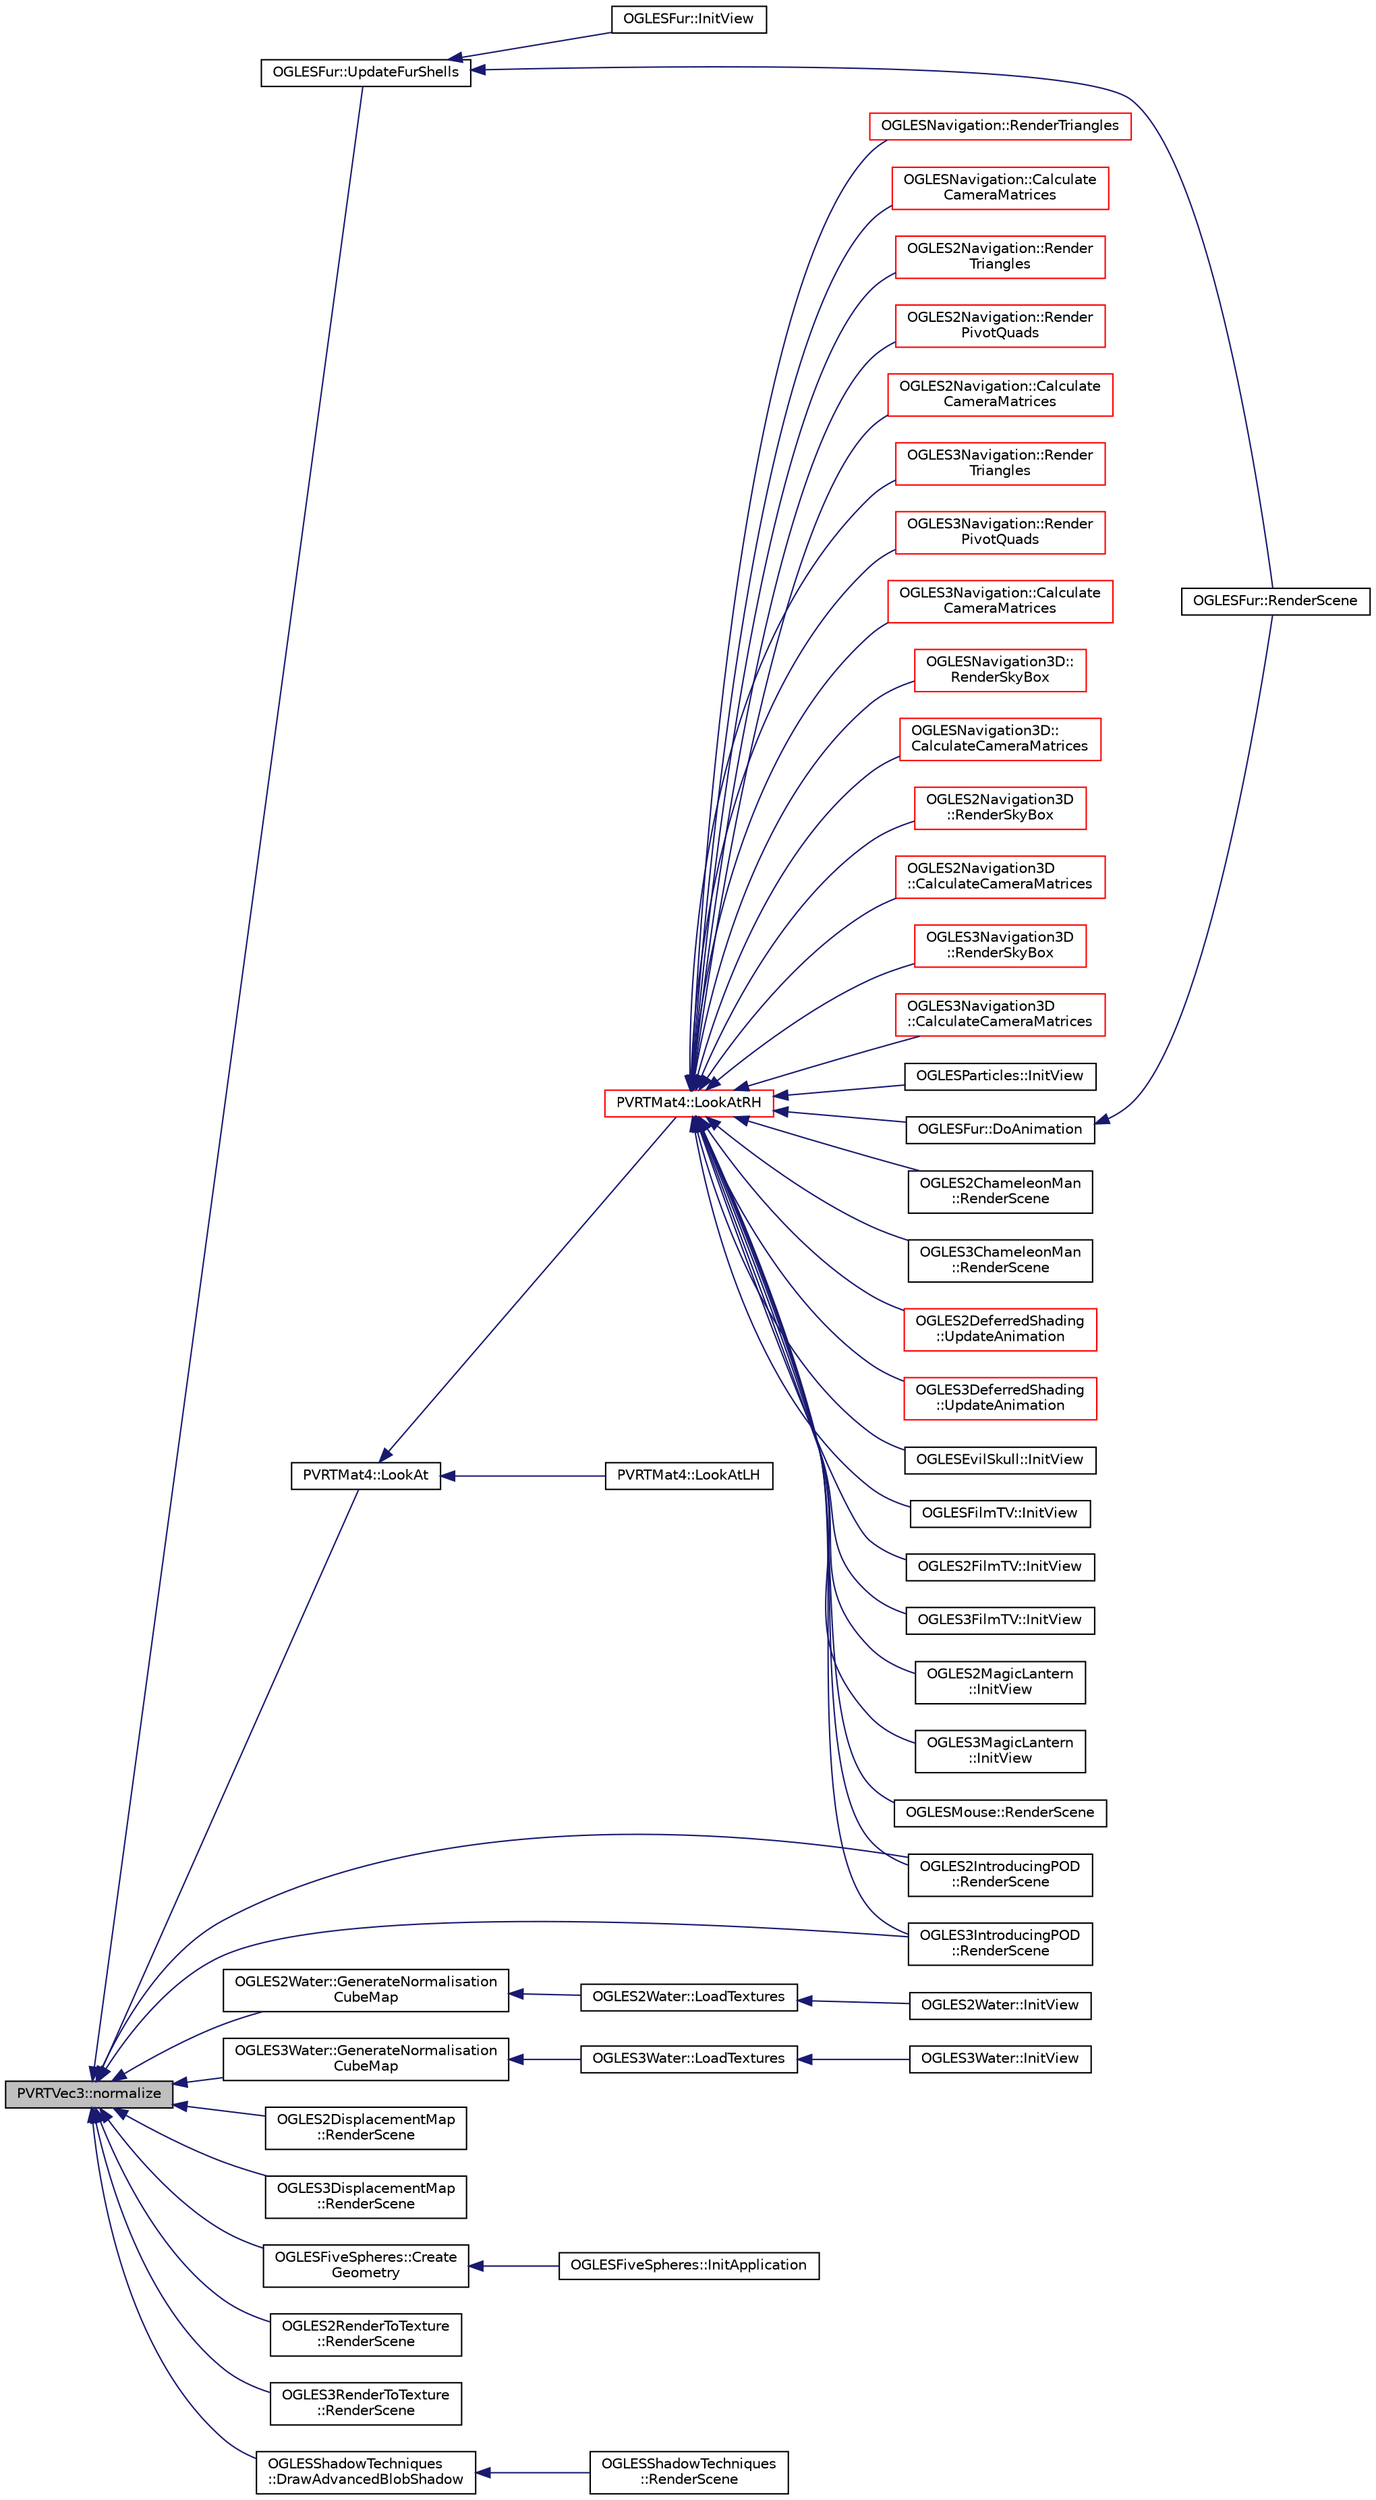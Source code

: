 digraph "PVRTVec3::normalize"
{
  edge [fontname="Helvetica",fontsize="10",labelfontname="Helvetica",labelfontsize="10"];
  node [fontname="Helvetica",fontsize="10",shape=record];
  rankdir="LR";
  Node1 [label="PVRTVec3::normalize",height=0.2,width=0.4,color="black", fillcolor="grey75", style="filled", fontcolor="black"];
  Node1 -> Node2 [dir="back",color="midnightblue",fontsize="10",style="solid",fontname="Helvetica"];
  Node2 [label="OGLESFur::UpdateFurShells",height=0.2,width=0.4,color="black", fillcolor="white", style="filled",URL="$class_o_g_l_e_s_fur.html#ad3d714cf662a206a39d9f081fe400438"];
  Node2 -> Node3 [dir="back",color="midnightblue",fontsize="10",style="solid",fontname="Helvetica"];
  Node3 [label="OGLESFur::InitView",height=0.2,width=0.4,color="black", fillcolor="white", style="filled",URL="$class_o_g_l_e_s_fur.html#a7e3bc3a4ebeb23a7553dbc4b50d25893"];
  Node2 -> Node4 [dir="back",color="midnightblue",fontsize="10",style="solid",fontname="Helvetica"];
  Node4 [label="OGLESFur::RenderScene",height=0.2,width=0.4,color="black", fillcolor="white", style="filled",URL="$class_o_g_l_e_s_fur.html#a48afd2a178887b797e9fc6a5948286d9"];
  Node1 -> Node5 [dir="back",color="midnightblue",fontsize="10",style="solid",fontname="Helvetica"];
  Node5 [label="OGLES2Water::GenerateNormalisation\lCubeMap",height=0.2,width=0.4,color="black", fillcolor="white", style="filled",URL="$class_o_g_l_e_s2_water.html#a047f8a1f813b317b9538b9b292f03caf"];
  Node5 -> Node6 [dir="back",color="midnightblue",fontsize="10",style="solid",fontname="Helvetica"];
  Node6 [label="OGLES2Water::LoadTextures",height=0.2,width=0.4,color="black", fillcolor="white", style="filled",URL="$class_o_g_l_e_s2_water.html#a6e62abc754164c41ac62d560cccc10fa"];
  Node6 -> Node7 [dir="back",color="midnightblue",fontsize="10",style="solid",fontname="Helvetica"];
  Node7 [label="OGLES2Water::InitView",height=0.2,width=0.4,color="black", fillcolor="white", style="filled",URL="$class_o_g_l_e_s2_water.html#a2da566592e1831ed3d9b4b2d0b400105"];
  Node1 -> Node8 [dir="back",color="midnightblue",fontsize="10",style="solid",fontname="Helvetica"];
  Node8 [label="OGLES3Water::GenerateNormalisation\lCubeMap",height=0.2,width=0.4,color="black", fillcolor="white", style="filled",URL="$class_o_g_l_e_s3_water.html#ac40713cf3212cd1fefc6373e3a57b3e4"];
  Node8 -> Node9 [dir="back",color="midnightblue",fontsize="10",style="solid",fontname="Helvetica"];
  Node9 [label="OGLES3Water::LoadTextures",height=0.2,width=0.4,color="black", fillcolor="white", style="filled",URL="$class_o_g_l_e_s3_water.html#a97b14e60c16a2d1175adf1549722e77b"];
  Node9 -> Node10 [dir="back",color="midnightblue",fontsize="10",style="solid",fontname="Helvetica"];
  Node10 [label="OGLES3Water::InitView",height=0.2,width=0.4,color="black", fillcolor="white", style="filled",URL="$class_o_g_l_e_s3_water.html#a25e025258e7aa9898269ba644ded3dd5"];
  Node1 -> Node11 [dir="back",color="midnightblue",fontsize="10",style="solid",fontname="Helvetica"];
  Node11 [label="OGLES2IntroducingPOD\l::RenderScene",height=0.2,width=0.4,color="black", fillcolor="white", style="filled",URL="$class_o_g_l_e_s2_introducing_p_o_d.html#aaba65154e5c3b890a80be26c0a3d3b42"];
  Node1 -> Node12 [dir="back",color="midnightblue",fontsize="10",style="solid",fontname="Helvetica"];
  Node12 [label="OGLES3IntroducingPOD\l::RenderScene",height=0.2,width=0.4,color="black", fillcolor="white", style="filled",URL="$class_o_g_l_e_s3_introducing_p_o_d.html#a7a23ded9eef171ef22f19791060fb87d"];
  Node1 -> Node13 [dir="back",color="midnightblue",fontsize="10",style="solid",fontname="Helvetica"];
  Node13 [label="OGLES2DisplacementMap\l::RenderScene",height=0.2,width=0.4,color="black", fillcolor="white", style="filled",URL="$class_o_g_l_e_s2_displacement_map.html#a32ad71c4b07fbc0bbbb802c14acd0c11"];
  Node1 -> Node14 [dir="back",color="midnightblue",fontsize="10",style="solid",fontname="Helvetica"];
  Node14 [label="OGLES3DisplacementMap\l::RenderScene",height=0.2,width=0.4,color="black", fillcolor="white", style="filled",URL="$class_o_g_l_e_s3_displacement_map.html#af2b5dede7fb0345dedfe1e3e87fbf7a7"];
  Node1 -> Node15 [dir="back",color="midnightblue",fontsize="10",style="solid",fontname="Helvetica"];
  Node15 [label="OGLESFiveSpheres::Create\lGeometry",height=0.2,width=0.4,color="black", fillcolor="white", style="filled",URL="$class_o_g_l_e_s_five_spheres.html#a0f24b7aaca535643c9a5b7e060ab99d8"];
  Node15 -> Node16 [dir="back",color="midnightblue",fontsize="10",style="solid",fontname="Helvetica"];
  Node16 [label="OGLESFiveSpheres::InitApplication",height=0.2,width=0.4,color="black", fillcolor="white", style="filled",URL="$class_o_g_l_e_s_five_spheres.html#a0e55cf988c50d8e740ba341b7a1fe708"];
  Node1 -> Node17 [dir="back",color="midnightblue",fontsize="10",style="solid",fontname="Helvetica"];
  Node17 [label="OGLES2RenderToTexture\l::RenderScene",height=0.2,width=0.4,color="black", fillcolor="white", style="filled",URL="$class_o_g_l_e_s2_render_to_texture.html#a62cd9e0f34be9eec8f8a7ad459e71582"];
  Node1 -> Node18 [dir="back",color="midnightblue",fontsize="10",style="solid",fontname="Helvetica"];
  Node18 [label="OGLES3RenderToTexture\l::RenderScene",height=0.2,width=0.4,color="black", fillcolor="white", style="filled",URL="$class_o_g_l_e_s3_render_to_texture.html#a4e1295869c4970d3afeae9fac0d41aa9"];
  Node1 -> Node19 [dir="back",color="midnightblue",fontsize="10",style="solid",fontname="Helvetica"];
  Node19 [label="OGLESShadowTechniques\l::DrawAdvancedBlobShadow",height=0.2,width=0.4,color="black", fillcolor="white", style="filled",URL="$class_o_g_l_e_s_shadow_techniques.html#abfdaa3e798a8f3844cf8326941dad8c8"];
  Node19 -> Node20 [dir="back",color="midnightblue",fontsize="10",style="solid",fontname="Helvetica"];
  Node20 [label="OGLESShadowTechniques\l::RenderScene",height=0.2,width=0.4,color="black", fillcolor="white", style="filled",URL="$class_o_g_l_e_s_shadow_techniques.html#aec061fb774765373606c7208c0bbaaac"];
  Node1 -> Node21 [dir="back",color="midnightblue",fontsize="10",style="solid",fontname="Helvetica"];
  Node21 [label="PVRTMat4::LookAt",height=0.2,width=0.4,color="black", fillcolor="white", style="filled",URL="$struct_p_v_r_t_mat4.html#a499e05ac090b56a6c9478b254d68cab5",tooltip="Create a look-at view matrix. "];
  Node21 -> Node22 [dir="back",color="midnightblue",fontsize="10",style="solid",fontname="Helvetica"];
  Node22 [label="PVRTMat4::LookAtRH",height=0.2,width=0.4,color="red", fillcolor="white", style="filled",URL="$struct_p_v_r_t_mat4.html#a2c91f861b78d38e0f9ea3c6728a0b03a",tooltip="Create a look-at view matrix for a right hand coordinate system. "];
  Node22 -> Node23 [dir="back",color="midnightblue",fontsize="10",style="solid",fontname="Helvetica"];
  Node23 [label="OGLES2ChameleonMan\l::RenderScene",height=0.2,width=0.4,color="black", fillcolor="white", style="filled",URL="$class_o_g_l_e_s2_chameleon_man.html#a4e2c16c18f3f2292ac404284ba3defb8"];
  Node22 -> Node24 [dir="back",color="midnightblue",fontsize="10",style="solid",fontname="Helvetica"];
  Node24 [label="OGLES3ChameleonMan\l::RenderScene",height=0.2,width=0.4,color="black", fillcolor="white", style="filled",URL="$class_o_g_l_e_s3_chameleon_man.html#a1dd55c368e019d3d6c95eb30070182d6"];
  Node22 -> Node25 [dir="back",color="midnightblue",fontsize="10",style="solid",fontname="Helvetica"];
  Node25 [label="OGLES2DeferredShading\l::UpdateAnimation",height=0.2,width=0.4,color="red", fillcolor="white", style="filled",URL="$class_o_g_l_e_s2_deferred_shading.html#a36c1da6295be7e3ae1c0e878a101cf2d"];
  Node22 -> Node26 [dir="back",color="midnightblue",fontsize="10",style="solid",fontname="Helvetica"];
  Node26 [label="OGLES3DeferredShading\l::UpdateAnimation",height=0.2,width=0.4,color="red", fillcolor="white", style="filled",URL="$class_o_g_l_e_s3_deferred_shading.html#af37bbf48a2d9bd594354f6f15efbb728"];
  Node22 -> Node27 [dir="back",color="midnightblue",fontsize="10",style="solid",fontname="Helvetica"];
  Node27 [label="OGLESEvilSkull::InitView",height=0.2,width=0.4,color="black", fillcolor="white", style="filled",URL="$class_o_g_l_e_s_evil_skull.html#a49d0169987b3b97de24d9cfd52c86a8c"];
  Node22 -> Node28 [dir="back",color="midnightblue",fontsize="10",style="solid",fontname="Helvetica"];
  Node28 [label="OGLESFilmTV::InitView",height=0.2,width=0.4,color="black", fillcolor="white", style="filled",URL="$class_o_g_l_e_s_film_t_v.html#a1ea5268db0b745d827dde1ecc543a08b"];
  Node22 -> Node29 [dir="back",color="midnightblue",fontsize="10",style="solid",fontname="Helvetica"];
  Node29 [label="OGLES2FilmTV::InitView",height=0.2,width=0.4,color="black", fillcolor="white", style="filled",URL="$class_o_g_l_e_s2_film_t_v.html#a6641a9c6654e329a4bb71e235b614b00"];
  Node22 -> Node30 [dir="back",color="midnightblue",fontsize="10",style="solid",fontname="Helvetica"];
  Node30 [label="OGLES3FilmTV::InitView",height=0.2,width=0.4,color="black", fillcolor="white", style="filled",URL="$class_o_g_l_e_s3_film_t_v.html#aa18bf366e621fd15d5e970f833baabae"];
  Node22 -> Node31 [dir="back",color="midnightblue",fontsize="10",style="solid",fontname="Helvetica"];
  Node31 [label="OGLESFur::DoAnimation",height=0.2,width=0.4,color="black", fillcolor="white", style="filled",URL="$class_o_g_l_e_s_fur.html#a0e7519d4b71712cf4f8a31b3f98f1a65"];
  Node31 -> Node4 [dir="back",color="midnightblue",fontsize="10",style="solid",fontname="Helvetica"];
  Node22 -> Node32 [dir="back",color="midnightblue",fontsize="10",style="solid",fontname="Helvetica"];
  Node32 [label="OGLES2MagicLantern\l::InitView",height=0.2,width=0.4,color="black", fillcolor="white", style="filled",URL="$class_o_g_l_e_s2_magic_lantern.html#ad816c13d43fda876acf6ffda709b4b33"];
  Node22 -> Node33 [dir="back",color="midnightblue",fontsize="10",style="solid",fontname="Helvetica"];
  Node33 [label="OGLES3MagicLantern\l::InitView",height=0.2,width=0.4,color="black", fillcolor="white", style="filled",URL="$class_o_g_l_e_s3_magic_lantern.html#a09dcab3677a281ee9fee65979df5a672"];
  Node22 -> Node34 [dir="back",color="midnightblue",fontsize="10",style="solid",fontname="Helvetica"];
  Node34 [label="OGLESMouse::RenderScene",height=0.2,width=0.4,color="black", fillcolor="white", style="filled",URL="$class_o_g_l_e_s_mouse.html#a5b0de73d18f07db23e661851f150678e"];
  Node22 -> Node35 [dir="back",color="midnightblue",fontsize="10",style="solid",fontname="Helvetica"];
  Node35 [label="OGLESNavigation::RenderTriangles",height=0.2,width=0.4,color="red", fillcolor="white", style="filled",URL="$class_o_g_l_e_s_navigation.html#af690367bda054e63fa94a0feb54d66b9"];
  Node22 -> Node36 [dir="back",color="midnightblue",fontsize="10",style="solid",fontname="Helvetica"];
  Node36 [label="OGLESNavigation::Calculate\lCameraMatrices",height=0.2,width=0.4,color="red", fillcolor="white", style="filled",URL="$class_o_g_l_e_s_navigation.html#ad54acd9d44fc9ab591ff57dc0b451b97"];
  Node22 -> Node37 [dir="back",color="midnightblue",fontsize="10",style="solid",fontname="Helvetica"];
  Node37 [label="OGLES2Navigation::Render\lTriangles",height=0.2,width=0.4,color="red", fillcolor="white", style="filled",URL="$class_o_g_l_e_s2_navigation.html#a376d794ed52e5a1ac95edce69babdbdf"];
  Node22 -> Node38 [dir="back",color="midnightblue",fontsize="10",style="solid",fontname="Helvetica"];
  Node38 [label="OGLES2Navigation::Render\lPivotQuads",height=0.2,width=0.4,color="red", fillcolor="white", style="filled",URL="$class_o_g_l_e_s2_navigation.html#a34c7d1c4b05ac705b82eb056c0ab29c0"];
  Node22 -> Node39 [dir="back",color="midnightblue",fontsize="10",style="solid",fontname="Helvetica"];
  Node39 [label="OGLES2Navigation::Calculate\lCameraMatrices",height=0.2,width=0.4,color="red", fillcolor="white", style="filled",URL="$class_o_g_l_e_s2_navigation.html#a3e081f47fc116f70506aba5496d5ac5a"];
  Node22 -> Node40 [dir="back",color="midnightblue",fontsize="10",style="solid",fontname="Helvetica"];
  Node40 [label="OGLES3Navigation::Render\lTriangles",height=0.2,width=0.4,color="red", fillcolor="white", style="filled",URL="$class_o_g_l_e_s3_navigation.html#adafdab5873d1e42ee4804f31037f3d5c"];
  Node22 -> Node41 [dir="back",color="midnightblue",fontsize="10",style="solid",fontname="Helvetica"];
  Node41 [label="OGLES3Navigation::Render\lPivotQuads",height=0.2,width=0.4,color="red", fillcolor="white", style="filled",URL="$class_o_g_l_e_s3_navigation.html#a25e69e7562068bf842610e9505ba3f00"];
  Node22 -> Node42 [dir="back",color="midnightblue",fontsize="10",style="solid",fontname="Helvetica"];
  Node42 [label="OGLES3Navigation::Calculate\lCameraMatrices",height=0.2,width=0.4,color="red", fillcolor="white", style="filled",URL="$class_o_g_l_e_s3_navigation.html#aea1e6f22384ef4e596935bd4e653005b"];
  Node22 -> Node43 [dir="back",color="midnightblue",fontsize="10",style="solid",fontname="Helvetica"];
  Node43 [label="OGLESNavigation3D::\lRenderSkyBox",height=0.2,width=0.4,color="red", fillcolor="white", style="filled",URL="$class_o_g_l_e_s_navigation3_d.html#a7e3e7a207eac74a9615271110fcb2a43"];
  Node22 -> Node44 [dir="back",color="midnightblue",fontsize="10",style="solid",fontname="Helvetica"];
  Node44 [label="OGLESNavigation3D::\lCalculateCameraMatrices",height=0.2,width=0.4,color="red", fillcolor="white", style="filled",URL="$class_o_g_l_e_s_navigation3_d.html#a2ca2fcdfe9bf3b5e6478610c2ff88773"];
  Node22 -> Node45 [dir="back",color="midnightblue",fontsize="10",style="solid",fontname="Helvetica"];
  Node45 [label="OGLES2Navigation3D\l::RenderSkyBox",height=0.2,width=0.4,color="red", fillcolor="white", style="filled",URL="$class_o_g_l_e_s2_navigation3_d.html#a6eff285720cccf5173b4464f929990b7"];
  Node22 -> Node46 [dir="back",color="midnightblue",fontsize="10",style="solid",fontname="Helvetica"];
  Node46 [label="OGLES2Navigation3D\l::CalculateCameraMatrices",height=0.2,width=0.4,color="red", fillcolor="white", style="filled",URL="$class_o_g_l_e_s2_navigation3_d.html#af4778c03d6a29279d2a279a095d21514"];
  Node22 -> Node47 [dir="back",color="midnightblue",fontsize="10",style="solid",fontname="Helvetica"];
  Node47 [label="OGLES3Navigation3D\l::RenderSkyBox",height=0.2,width=0.4,color="red", fillcolor="white", style="filled",URL="$class_o_g_l_e_s3_navigation3_d.html#af77114b46a0136e99a98f4e45b4a2253"];
  Node22 -> Node48 [dir="back",color="midnightblue",fontsize="10",style="solid",fontname="Helvetica"];
  Node48 [label="OGLES3Navigation3D\l::CalculateCameraMatrices",height=0.2,width=0.4,color="red", fillcolor="white", style="filled",URL="$class_o_g_l_e_s3_navigation3_d.html#aeb2ae2214c5eb66a4fa78d660489fd3f"];
  Node22 -> Node49 [dir="back",color="midnightblue",fontsize="10",style="solid",fontname="Helvetica"];
  Node49 [label="OGLESParticles::InitView",height=0.2,width=0.4,color="black", fillcolor="white", style="filled",URL="$class_o_g_l_e_s_particles.html#ab08c8cf723fa1e2e516028b78d8cd9fd"];
  Node22 -> Node11 [dir="back",color="midnightblue",fontsize="10",style="solid",fontname="Helvetica"];
  Node22 -> Node12 [dir="back",color="midnightblue",fontsize="10",style="solid",fontname="Helvetica"];
  Node21 -> Node50 [dir="back",color="midnightblue",fontsize="10",style="solid",fontname="Helvetica"];
  Node50 [label="PVRTMat4::LookAtLH",height=0.2,width=0.4,color="black", fillcolor="white", style="filled",URL="$struct_p_v_r_t_mat4.html#a957545a141e531a3e4ce9e3b7d59582f",tooltip="Create a look-at view matrix for a left hand coordinate system. "];
}
